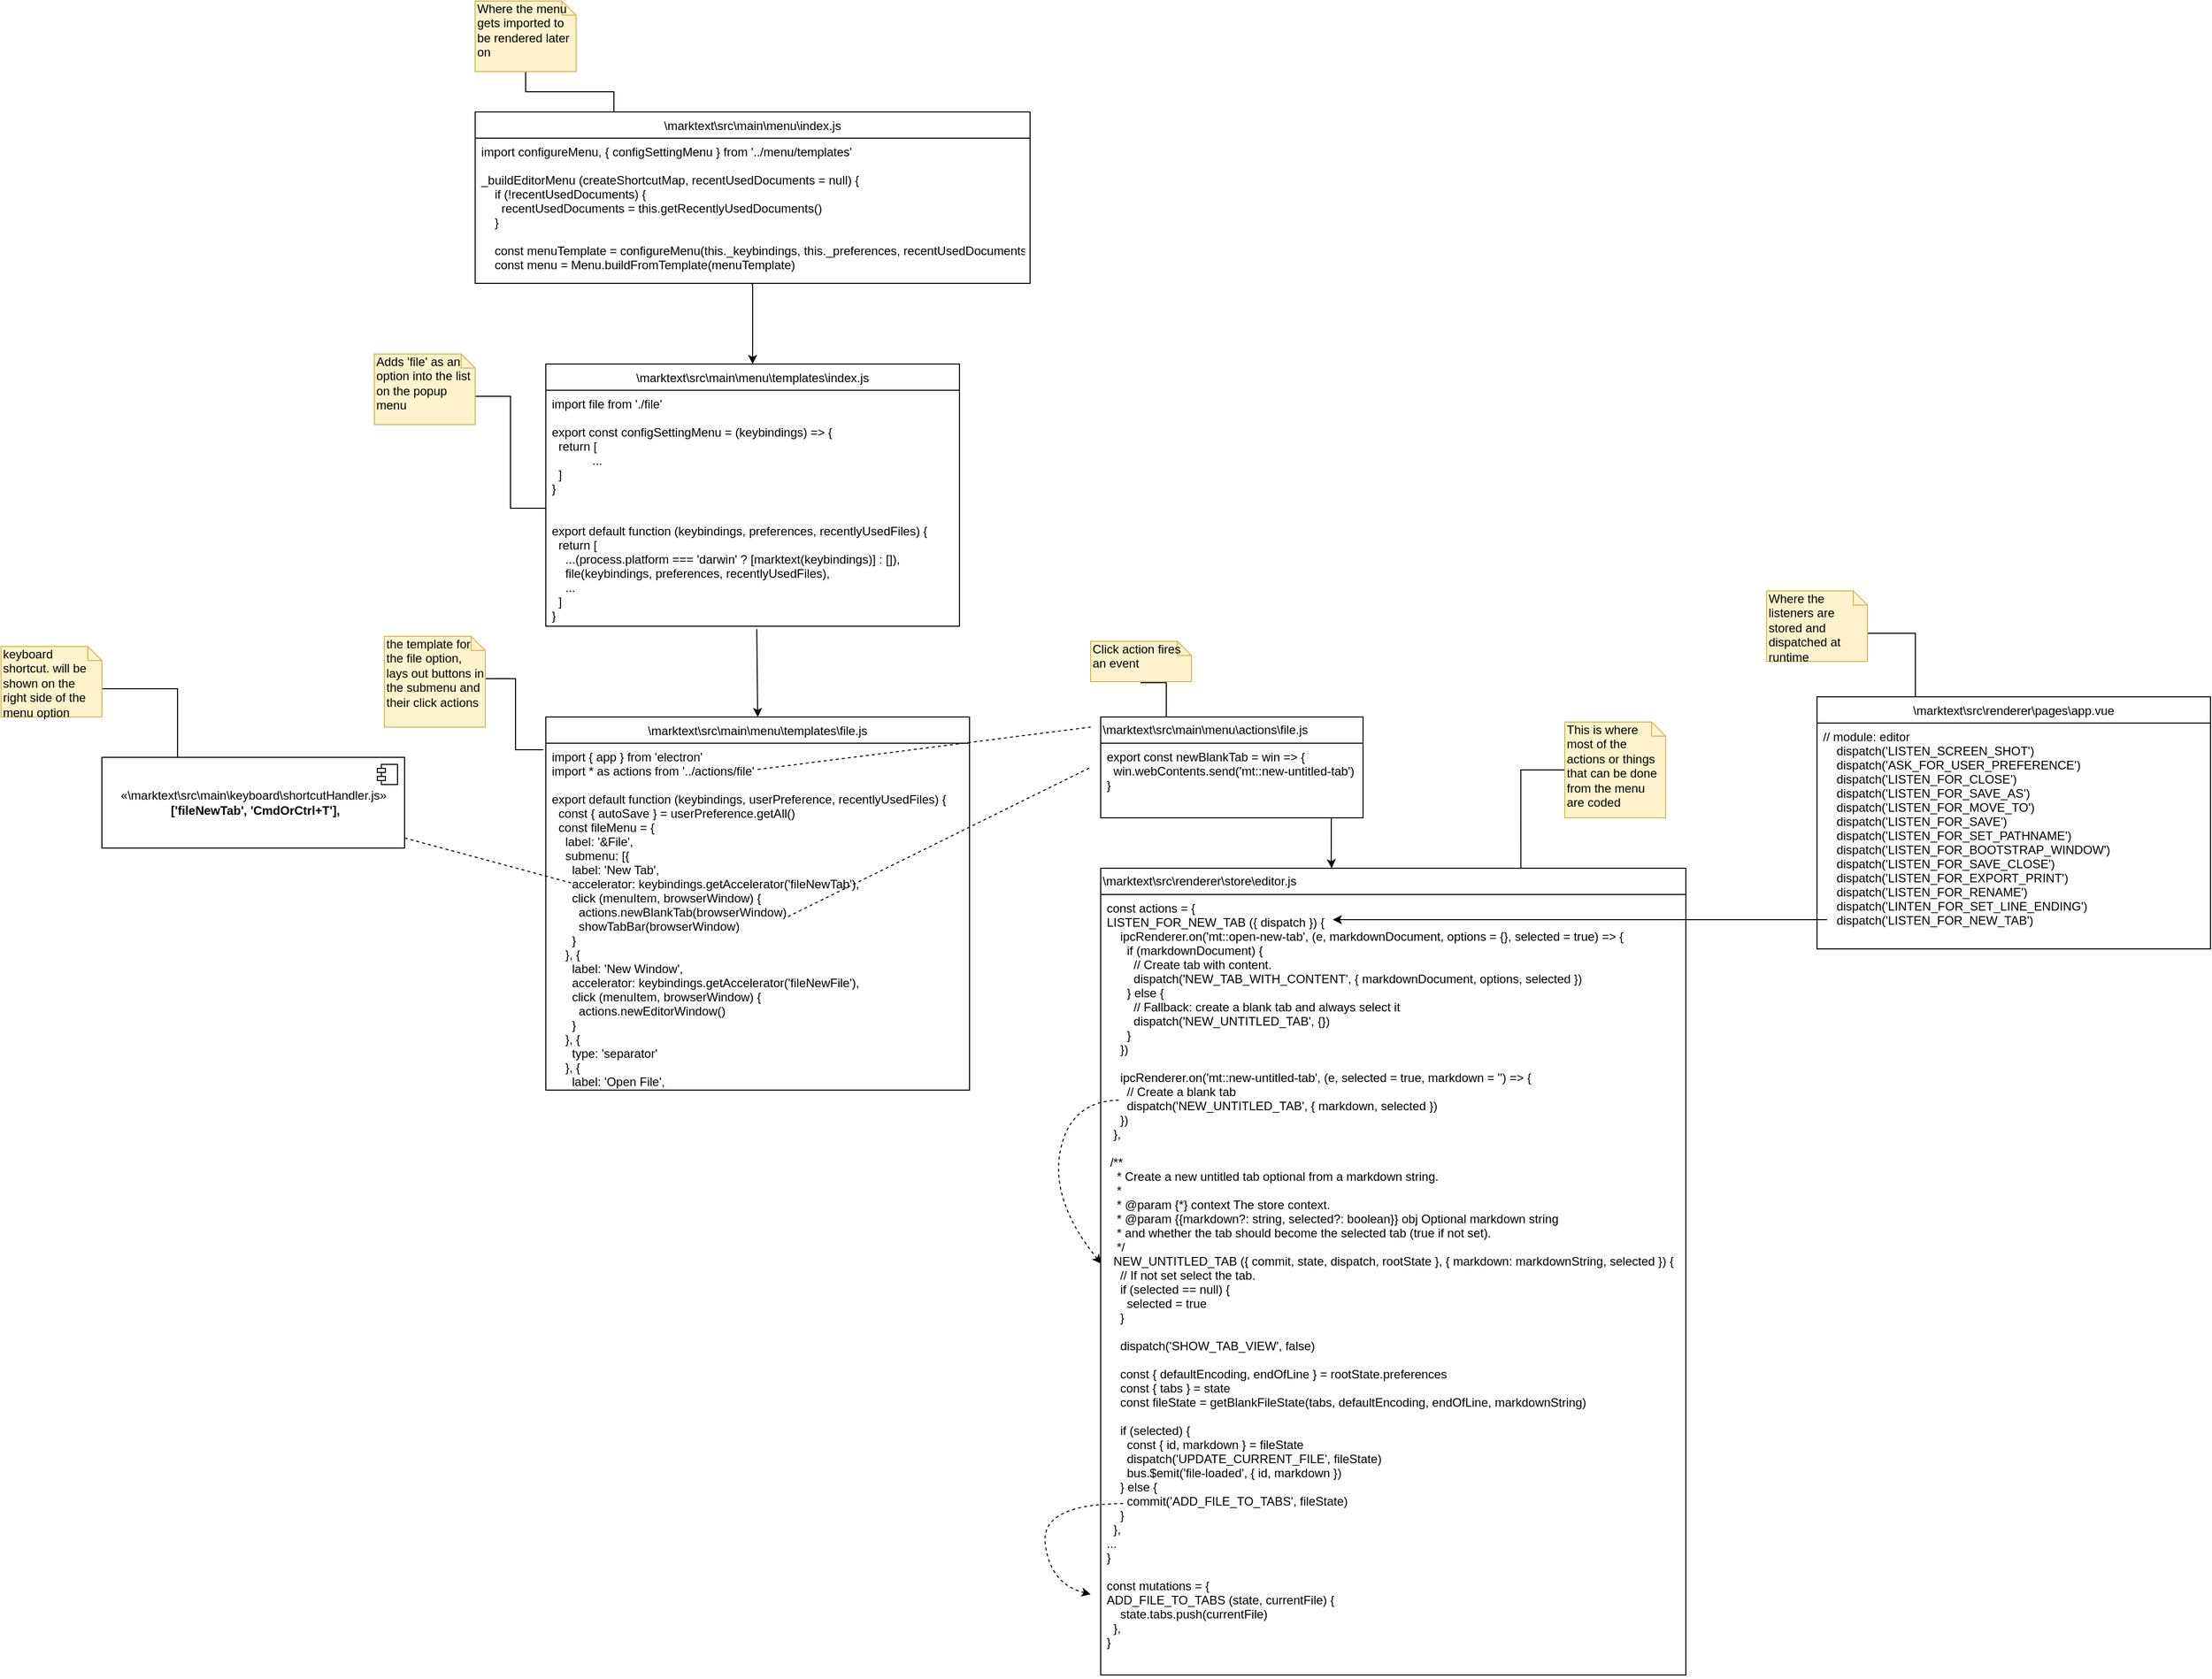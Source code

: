 <mxfile version="12.1.3" type="device" pages="1"><diagram id="1sabPQiXXw43EsUsUc8E" name="Page-1"><mxGraphModel dx="3796" dy="1536" grid="1" gridSize="10" guides="1" tooltips="1" connect="1" arrows="1" fold="1" page="1" pageScale="1" pageWidth="850" pageHeight="1100" math="0" shadow="0"><root><mxCell id="0"/><mxCell id="1" parent="0"/><mxCell id="pgxVUhfu4pkTBuQHHNV--4" value="\marktext\src\main\menu\index.js" style="swimlane;fontStyle=0;childLayout=stackLayout;horizontal=1;startSize=26;fillColor=none;horizontalStack=0;resizeParent=1;resizeParentMax=0;resizeLast=0;collapsible=1;marginBottom=0;" parent="1" vertex="1"><mxGeometry x="20" y="170" width="550" height="170" as="geometry"/></mxCell><mxCell id="pgxVUhfu4pkTBuQHHNV--5" value="import configureMenu, { configSettingMenu } from '../menu/templates'&#10; &#10;_buildEditorMenu (createShortcutMap, recentUsedDocuments = null) {&#10;    if (!recentUsedDocuments) {&#10;      recentUsedDocuments = this.getRecentlyUsedDocuments()&#10;    }&#10;&#10;    const menuTemplate = configureMenu(this._keybindings, this._preferences, recentUsedDocuments)&#10;    const menu = Menu.buildFromTemplate(menuTemplate)" style="text;strokeColor=none;fillColor=none;align=left;verticalAlign=top;spacingLeft=4;spacingRight=4;overflow=hidden;rotatable=0;points=[[0,0.5],[1,0.5]];portConstraint=eastwest;labelBackgroundColor=#ffffff;horizontal=1;" parent="pgxVUhfu4pkTBuQHHNV--4" vertex="1"><mxGeometry y="26" width="550" height="144" as="geometry"/></mxCell><mxCell id="pgxVUhfu4pkTBuQHHNV--14" value="" style="edgeStyle=orthogonalEdgeStyle;rounded=0;orthogonalLoop=1;jettySize=auto;html=1;entryX=0.25;entryY=0;entryDx=0;entryDy=0;verticalAlign=middle;endArrow=none;endFill=0;" parent="1" source="pgxVUhfu4pkTBuQHHNV--12" target="pgxVUhfu4pkTBuQHHNV--4" edge="1"><mxGeometry relative="1" as="geometry"><mxPoint x="200" y="95" as="targetPoint"/></mxGeometry></mxCell><mxCell id="pgxVUhfu4pkTBuQHHNV--12" value="Where the menu gets imported to be rendered later on" style="shape=note;whiteSpace=wrap;html=1;size=14;verticalAlign=top;align=left;spacingTop=-6;fillColor=#fff2cc;strokeColor=#d6b656;" parent="1" vertex="1"><mxGeometry x="20" y="60" width="100" height="70" as="geometry"/></mxCell><mxCell id="pgxVUhfu4pkTBuQHHNV--16" value="\marktext\src\main\menu\templates\index.js" style="swimlane;fontStyle=0;childLayout=stackLayout;horizontal=1;startSize=26;fillColor=none;horizontalStack=0;resizeParent=1;resizeParentMax=0;resizeLast=0;collapsible=1;marginBottom=0;" parent="1" vertex="1"><mxGeometry x="90" y="420" width="410" height="260" as="geometry"/></mxCell><mxCell id="pgxVUhfu4pkTBuQHHNV--17" value="import file from './file'&#10;&#10;export const configSettingMenu = (keybindings) =&gt; {&#10;  return [&#10;            ...&#10;  ]&#10;}&#10;&#10;&#10;export default function (keybindings, preferences, recentlyUsedFiles) {&#10;  return [&#10;    ...(process.platform === 'darwin' ? [marktext(keybindings)] : []),&#10;    file(keybindings, preferences, recentlyUsedFiles),&#10;    ...&#10;  ]&#10;}" style="text;strokeColor=none;fillColor=none;align=left;verticalAlign=top;spacingLeft=4;spacingRight=4;overflow=hidden;rotatable=0;points=[[0,0.5],[1,0.5]];portConstraint=eastwest;" parent="pgxVUhfu4pkTBuQHHNV--16" vertex="1"><mxGeometry y="26" width="410" height="234" as="geometry"/></mxCell><mxCell id="pgxVUhfu4pkTBuQHHNV--20" style="edgeStyle=orthogonalEdgeStyle;rounded=0;orthogonalLoop=1;jettySize=auto;html=1;endArrow=classic;endFill=1;exitX=0.498;exitY=1.005;exitDx=0;exitDy=0;exitPerimeter=0;entryX=0.5;entryY=0;entryDx=0;entryDy=0;" parent="1" source="pgxVUhfu4pkTBuQHHNV--5" target="pgxVUhfu4pkTBuQHHNV--16" edge="1"><mxGeometry relative="1" as="geometry"><mxPoint x="260" y="339" as="sourcePoint"/><mxPoint x="260" y="420" as="targetPoint"/><Array as="points"><mxPoint x="295" y="341"/></Array></mxGeometry></mxCell><mxCell id="pgxVUhfu4pkTBuQHHNV--23" style="edgeStyle=orthogonalEdgeStyle;rounded=0;orthogonalLoop=1;jettySize=auto;html=1;exitX=0;exitY=0;exitDx=100;exitDy=42;exitPerimeter=0;endArrow=none;endFill=0;" parent="1" source="pgxVUhfu4pkTBuQHHNV--22" target="pgxVUhfu4pkTBuQHHNV--17" edge="1"><mxGeometry relative="1" as="geometry"/></mxCell><mxCell id="pgxVUhfu4pkTBuQHHNV--22" value="Adds 'file' as an option into the list on the popup menu" style="shape=note;whiteSpace=wrap;html=1;size=14;verticalAlign=top;align=left;spacingTop=-6;fillColor=#fff2cc;strokeColor=#d6b656;" parent="1" vertex="1"><mxGeometry x="-80" y="410" width="100" height="70" as="geometry"/></mxCell><mxCell id="pgxVUhfu4pkTBuQHHNV--24" value="\marktext\src\main\menu\templates\file.js" style="swimlane;fontStyle=0;childLayout=stackLayout;horizontal=1;startSize=26;fillColor=none;horizontalStack=0;resizeParent=1;resizeParentMax=0;resizeLast=0;collapsible=1;marginBottom=0;" parent="1" vertex="1"><mxGeometry x="90" y="770" width="420" height="370" as="geometry"/></mxCell><mxCell id="pgxVUhfu4pkTBuQHHNV--48" value="" style="endArrow=none;dashed=1;html=1;strokeColor=#000000;" parent="pgxVUhfu4pkTBuQHHNV--24" edge="1"><mxGeometry width="50" height="50" relative="1" as="geometry"><mxPoint x="210" y="52" as="sourcePoint"/><mxPoint x="540" y="10" as="targetPoint"/></mxGeometry></mxCell><mxCell id="pgxVUhfu4pkTBuQHHNV--49" value="" style="endArrow=none;dashed=1;html=1;strokeColor=#000000;" parent="pgxVUhfu4pkTBuQHHNV--24" edge="1"><mxGeometry width="50" height="50" relative="1" as="geometry"><mxPoint x="240" y="198" as="sourcePoint"/><mxPoint x="540" y="50" as="targetPoint"/></mxGeometry></mxCell><mxCell id="pgxVUhfu4pkTBuQHHNV--25" value="import { app } from 'electron'&#10;import * as actions from '../actions/file'&#10;&#10;export default function (keybindings, userPreference, recentlyUsedFiles) {&#10;  const { autoSave } = userPreference.getAll()&#10;  const fileMenu = {&#10;    label: '&amp;File',&#10;    submenu: [{&#10;      label: 'New Tab',&#10;      accelerator: keybindings.getAccelerator('fileNewTab'),&#10;      click (menuItem, browserWindow) {&#10;        actions.newBlankTab(browserWindow)&#10;        showTabBar(browserWindow)&#10;      }&#10;    }, {&#10;      label: 'New Window',&#10;      accelerator: keybindings.getAccelerator('fileNewFile'),&#10;      click (menuItem, browserWindow) {&#10;        actions.newEditorWindow()&#10;      }&#10;    }, {&#10;      type: 'separator'&#10;    }, {&#10;      label: 'Open File'," style="text;strokeColor=none;fillColor=none;align=left;verticalAlign=top;spacingLeft=4;spacingRight=4;overflow=hidden;rotatable=0;points=[[0,0.5],[1,0.5]];portConstraint=eastwest;" parent="pgxVUhfu4pkTBuQHHNV--24" vertex="1"><mxGeometry y="26" width="420" height="344" as="geometry"/></mxCell><mxCell id="pgxVUhfu4pkTBuQHHNV--28" value="«\marktext\src\main\keyboard\shortcutHandler.js»&lt;br&gt;&lt;b&gt;&amp;nbsp;['fileNewTab', 'CmdOrCtrl+T'],&lt;/b&gt;" style="html=1;" parent="1" vertex="1"><mxGeometry x="-350" y="810" width="300" height="90" as="geometry"/></mxCell><mxCell id="pgxVUhfu4pkTBuQHHNV--29" value="" style="shape=component;jettyWidth=8;jettyHeight=4;" parent="pgxVUhfu4pkTBuQHHNV--28" vertex="1"><mxGeometry x="1" width="20" height="20" relative="1" as="geometry"><mxPoint x="-27" y="7" as="offset"/></mxGeometry></mxCell><mxCell id="pgxVUhfu4pkTBuQHHNV--35" value="" style="endArrow=none;dashed=1;html=1;strokeColor=#000000;" parent="1" edge="1"><mxGeometry width="50" height="50" relative="1" as="geometry"><mxPoint x="-50" y="890" as="sourcePoint"/><mxPoint x="115" y="934.5" as="targetPoint"/></mxGeometry></mxCell><mxCell id="pgxVUhfu4pkTBuQHHNV--40" style="edgeStyle=orthogonalEdgeStyle;rounded=0;orthogonalLoop=1;jettySize=auto;html=1;exitX=0;exitY=0;exitDx=100;exitDy=42;exitPerimeter=0;entryX=0.25;entryY=0;entryDx=0;entryDy=0;endArrow=none;endFill=0;strokeColor=#000000;" parent="1" source="pgxVUhfu4pkTBuQHHNV--39" target="pgxVUhfu4pkTBuQHHNV--28" edge="1"><mxGeometry relative="1" as="geometry"/></mxCell><mxCell id="pgxVUhfu4pkTBuQHHNV--39" value="keyboard shortcut. will be shown on the right side of the menu option" style="shape=note;whiteSpace=wrap;html=1;size=14;verticalAlign=top;align=left;spacingTop=-6;fillColor=#fff2cc;strokeColor=#d6b656;" parent="1" vertex="1"><mxGeometry x="-450" y="700" width="100" height="70" as="geometry"/></mxCell><mxCell id="pgxVUhfu4pkTBuQHHNV--42" value="\marktext\src\main\menu\actions\file.js" style="swimlane;fontStyle=0;childLayout=stackLayout;horizontal=1;startSize=26;horizontalStack=0;resizeParent=1;resizeParentMax=0;resizeLast=0;collapsible=1;marginBottom=0;align=left;html=1;" parent="1" vertex="1"><mxGeometry x="640" y="770" width="260" height="100" as="geometry"/></mxCell><mxCell id="pgxVUhfu4pkTBuQHHNV--43" value="export const newBlankTab = win =&gt; {&#10;  win.webContents.send('mt::new-untitled-tab')&#10;}" style="text;strokeColor=none;fillColor=none;align=left;verticalAlign=top;spacingLeft=4;spacingRight=4;overflow=hidden;rotatable=0;points=[[0,0.5],[1,0.5]];portConstraint=eastwest;" parent="pgxVUhfu4pkTBuQHHNV--42" vertex="1"><mxGeometry y="26" width="260" height="74" as="geometry"/></mxCell><mxCell id="pgxVUhfu4pkTBuQHHNV--47" style="edgeStyle=orthogonalEdgeStyle;rounded=0;orthogonalLoop=1;jettySize=auto;html=1;exitX=0;exitY=0;exitDx=100;exitDy=42;exitPerimeter=0;entryX=-0.006;entryY=0.019;entryDx=0;entryDy=0;entryPerimeter=0;startSize=26;endArrow=none;endFill=0;strokeColor=#000000;" parent="1" source="pgxVUhfu4pkTBuQHHNV--46" target="pgxVUhfu4pkTBuQHHNV--25" edge="1"><mxGeometry relative="1" as="geometry"/></mxCell><mxCell id="pgxVUhfu4pkTBuQHHNV--46" value="the template for the file option, lays out buttons in the submenu and their click actions" style="shape=note;whiteSpace=wrap;html=1;size=14;verticalAlign=top;align=left;spacingTop=-6;strokeColor=#d6b656;fillColor=#fff2cc;" parent="1" vertex="1"><mxGeometry x="-70" y="690" width="100" height="90" as="geometry"/></mxCell><mxCell id="pgxVUhfu4pkTBuQHHNV--50" value="\marktext\src\renderer\store\editor.js" style="swimlane;fontStyle=0;childLayout=stackLayout;horizontal=1;startSize=26;fillColor=none;horizontalStack=0;resizeParent=1;resizeParentMax=0;resizeLast=0;collapsible=1;marginBottom=0;align=left;html=1;" parent="1" vertex="1"><mxGeometry x="640" y="920" width="580" height="800" as="geometry"/></mxCell><mxCell id="EEcrmYcMcBORJlAnookI-5" value="" style="endArrow=classic;html=1;" edge="1" parent="pgxVUhfu4pkTBuQHHNV--50"><mxGeometry width="50" height="50" relative="1" as="geometry"><mxPoint x="720" y="51" as="sourcePoint"/><mxPoint x="230" y="51" as="targetPoint"/></mxGeometry></mxCell><mxCell id="pgxVUhfu4pkTBuQHHNV--60" value="" style="curved=1;endArrow=none;html=1;strokeColor=#000000;exitX=0.001;exitY=0.473;exitDx=0;exitDy=0;exitPerimeter=0;startArrow=classic;startFill=1;endFill=0;dashed=1;" parent="pgxVUhfu4pkTBuQHHNV--50" source="pgxVUhfu4pkTBuQHHNV--51" edge="1"><mxGeometry width="50" height="50" relative="1" as="geometry"><mxPoint x="-60" y="390" as="sourcePoint"/><mxPoint x="20" y="230" as="targetPoint"/><Array as="points"><mxPoint x="-50" y="330"/><mxPoint x="-30" y="230"/></Array></mxGeometry></mxCell><mxCell id="pgxVUhfu4pkTBuQHHNV--51" value="const actions = {&#10;LISTEN_FOR_NEW_TAB ({ dispatch }) {&#10;    ipcRenderer.on('mt::open-new-tab', (e, markdownDocument, options = {}, selected = true) =&gt; {&#10;      if (markdownDocument) {&#10;        // Create tab with content.&#10;        dispatch('NEW_TAB_WITH_CONTENT', { markdownDocument, options, selected })&#10;      } else {&#10;        // Fallback: create a blank tab and always select it&#10;        dispatch('NEW_UNTITLED_TAB', {})&#10;      }&#10;    })&#10;&#10;    ipcRenderer.on('mt::new-untitled-tab', (e, selected = true, markdown = '') =&gt; {&#10;      // Create a blank tab&#10;      dispatch('NEW_UNTITLED_TAB', { markdown, selected })&#10;    })&#10;  },&#10;&#10; /**&#10;   * Create a new untitled tab optional from a markdown string.&#10;   *&#10;   * @param {*} context The store context.&#10;   * @param {{markdown?: string, selected?: boolean}} obj Optional markdown string&#10;   * and whether the tab should become the selected tab (true if not set).&#10;   */&#10;  NEW_UNTITLED_TAB ({ commit, state, dispatch, rootState }, { markdown: markdownString, selected }) {&#10;    // If not set select the tab.&#10;    if (selected == null) {&#10;      selected = true&#10;    }&#10;&#10;    dispatch('SHOW_TAB_VIEW', false)&#10;&#10;    const { defaultEncoding, endOfLine } = rootState.preferences&#10;    const { tabs } = state&#10;    const fileState = getBlankFileState(tabs, defaultEncoding, endOfLine, markdownString)&#10;&#10;    if (selected) {&#10;      const { id, markdown } = fileState&#10;      dispatch('UPDATE_CURRENT_FILE', fileState)&#10;      bus.$emit('file-loaded', { id, markdown })&#10;    } else {&#10;      commit('ADD_FILE_TO_TABS', fileState)&#10;    }&#10;  },&#10;...&#10;}&#10;&#10;const mutations = {&#10;ADD_FILE_TO_TABS (state, currentFile) {&#10;    state.tabs.push(currentFile)&#10;  },&#10;}" style="text;strokeColor=none;fillColor=none;align=left;verticalAlign=top;spacingLeft=4;spacingRight=4;overflow=hidden;rotatable=0;points=[[0,0.5],[1,0.5]];portConstraint=eastwest;" parent="pgxVUhfu4pkTBuQHHNV--50" vertex="1"><mxGeometry y="26" width="580" height="774" as="geometry"/></mxCell><mxCell id="pgxVUhfu4pkTBuQHHNV--59" value="" style="curved=1;endArrow=none;html=1;strokeColor=#000000;endFill=0;startArrow=classic;startFill=1;dashed=1;" parent="pgxVUhfu4pkTBuQHHNV--50" edge="1"><mxGeometry width="50" height="50" relative="1" as="geometry"><mxPoint x="-10" y="720" as="sourcePoint"/><mxPoint x="25" y="630" as="targetPoint"/><Array as="points"><mxPoint x="-50" y="710"/><mxPoint x="-60" y="630"/></Array></mxGeometry></mxCell><mxCell id="pgxVUhfu4pkTBuQHHNV--54" style="edgeStyle=orthogonalEdgeStyle;rounded=0;orthogonalLoop=1;jettySize=auto;html=1;exitX=0.879;exitY=1.005;exitDx=0;exitDy=0;startSize=26;endArrow=classic;endFill=1;strokeColor=#000000;exitPerimeter=0;" parent="1" source="pgxVUhfu4pkTBuQHHNV--43" target="pgxVUhfu4pkTBuQHHNV--50" edge="1"><mxGeometry relative="1" as="geometry"><Array as="points"><mxPoint x="869" y="910"/><mxPoint x="869" y="910"/></Array></mxGeometry></mxCell><mxCell id="pgxVUhfu4pkTBuQHHNV--57" style="edgeStyle=orthogonalEdgeStyle;rounded=0;orthogonalLoop=1;jettySize=auto;html=1;exitX=0.5;exitY=1;exitDx=0;exitDy=0;exitPerimeter=0;entryX=0.25;entryY=0;entryDx=0;entryDy=0;startSize=26;endArrow=none;endFill=0;strokeColor=#000000;" parent="1" source="pgxVUhfu4pkTBuQHHNV--56" target="pgxVUhfu4pkTBuQHHNV--42" edge="1"><mxGeometry relative="1" as="geometry"><Array as="points"><mxPoint x="705" y="736"/></Array></mxGeometry></mxCell><mxCell id="pgxVUhfu4pkTBuQHHNV--56" value="Click action fires an event" style="shape=note;whiteSpace=wrap;html=1;size=14;verticalAlign=top;align=left;spacingTop=-6;startSize=26;fillColor=#fff2cc;strokeColor=#d6b656;" parent="1" vertex="1"><mxGeometry x="630" y="695" width="100" height="40" as="geometry"/></mxCell><mxCell id="pgxVUhfu4pkTBuQHHNV--58" style="edgeStyle=orthogonalEdgeStyle;rounded=0;orthogonalLoop=1;jettySize=auto;html=1;exitX=0.51;exitY=1.012;exitDx=0;exitDy=0;entryX=0.5;entryY=0;entryDx=0;entryDy=0;startSize=26;endArrow=classic;endFill=1;strokeColor=#000000;exitPerimeter=0;" parent="1" source="pgxVUhfu4pkTBuQHHNV--17" target="pgxVUhfu4pkTBuQHHNV--24" edge="1"><mxGeometry relative="1" as="geometry"><Array as="points"><mxPoint x="300" y="683"/></Array></mxGeometry></mxCell><mxCell id="pgxVUhfu4pkTBuQHHNV--62" style="edgeStyle=orthogonalEdgeStyle;rounded=0;orthogonalLoop=1;jettySize=auto;html=1;exitX=0;exitY=0.5;exitDx=0;exitDy=0;exitPerimeter=0;entryX=0.718;entryY=0;entryDx=0;entryDy=0;entryPerimeter=0;startArrow=none;startFill=0;startSize=26;endArrow=none;endFill=0;strokeColor=#000000;fontColor=#000000;" parent="1" source="pgxVUhfu4pkTBuQHHNV--61" target="pgxVUhfu4pkTBuQHHNV--50" edge="1"><mxGeometry relative="1" as="geometry"/></mxCell><mxCell id="pgxVUhfu4pkTBuQHHNV--61" value="This is where most of the actions or things that can be done from the menu are coded" style="shape=note;whiteSpace=wrap;html=1;size=14;verticalAlign=top;align=left;spacingTop=-6;labelBackgroundColor=none;startSize=26;fillColor=#fff2cc;strokeColor=#d6b656;" parent="1" vertex="1"><mxGeometry x="1100" y="775" width="100" height="95" as="geometry"/></mxCell><mxCell id="EEcrmYcMcBORJlAnookI-1" value="\marktext\src\renderer\pages\app.vue" style="swimlane;fontStyle=0;childLayout=stackLayout;horizontal=1;startSize=26;fillColor=none;horizontalStack=0;resizeParent=1;resizeParentMax=0;resizeLast=0;collapsible=1;marginBottom=0;" vertex="1" parent="1"><mxGeometry x="1350" y="750" width="390" height="250" as="geometry"/></mxCell><mxCell id="EEcrmYcMcBORJlAnookI-2" value="// module: editor&#10;    dispatch('LISTEN_SCREEN_SHOT')&#10;    dispatch('ASK_FOR_USER_PREFERENCE')&#10;    dispatch('LISTEN_FOR_CLOSE')&#10;    dispatch('LISTEN_FOR_SAVE_AS')&#10;    dispatch('LISTEN_FOR_MOVE_TO')&#10;    dispatch('LISTEN_FOR_SAVE')&#10;    dispatch('LISTEN_FOR_SET_PATHNAME')&#10;    dispatch('LISTEN_FOR_BOOTSTRAP_WINDOW')&#10;    dispatch('LISTEN_FOR_SAVE_CLOSE')&#10;    dispatch('LISTEN_FOR_EXPORT_PRINT')&#10;    dispatch('LISTEN_FOR_RENAME')&#10;    dispatch('LINTEN_FOR_SET_LINE_ENDING')&#10;    dispatch('LISTEN_FOR_NEW_TAB')" style="text;strokeColor=none;fillColor=none;align=left;verticalAlign=top;spacingLeft=4;spacingRight=4;overflow=hidden;rotatable=0;points=[[0,0.5],[1,0.5]];portConstraint=eastwest;" vertex="1" parent="EEcrmYcMcBORJlAnookI-1"><mxGeometry y="26" width="390" height="224" as="geometry"/></mxCell><mxCell id="EEcrmYcMcBORJlAnookI-7" style="edgeStyle=orthogonalEdgeStyle;rounded=0;orthogonalLoop=1;jettySize=auto;html=1;exitX=0;exitY=0;exitDx=100;exitDy=42;exitPerimeter=0;entryX=0.25;entryY=0;entryDx=0;entryDy=0;endArrow=none;endFill=0;" edge="1" parent="1" source="EEcrmYcMcBORJlAnookI-6" target="EEcrmYcMcBORJlAnookI-1"><mxGeometry relative="1" as="geometry"/></mxCell><mxCell id="EEcrmYcMcBORJlAnookI-6" value="Where the listeners are stored and dispatched at runtime" style="shape=note;whiteSpace=wrap;html=1;size=14;verticalAlign=top;align=left;spacingTop=-6;fillColor=#fff2cc;strokeColor=#d6b656;" vertex="1" parent="1"><mxGeometry x="1300" y="645" width="100" height="70" as="geometry"/></mxCell></root></mxGraphModel></diagram></mxfile>